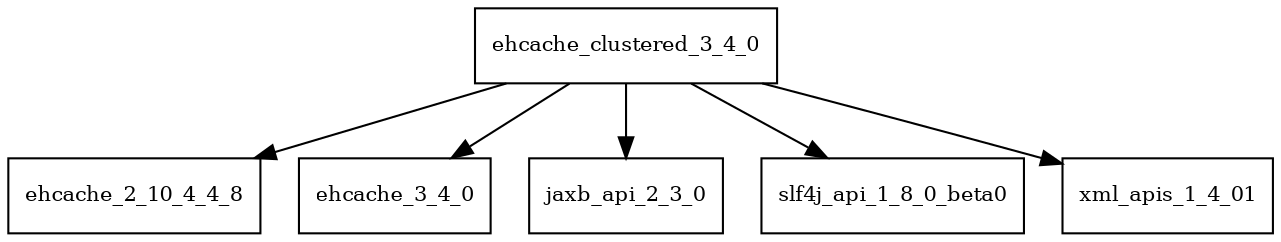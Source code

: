 digraph ehcache_clustered_3_4_0_dependencies {
  node [shape = box, fontsize=10.0];
  ehcache_clustered_3_4_0 -> ehcache_2_10_4_4_8;
  ehcache_clustered_3_4_0 -> ehcache_3_4_0;
  ehcache_clustered_3_4_0 -> jaxb_api_2_3_0;
  ehcache_clustered_3_4_0 -> slf4j_api_1_8_0_beta0;
  ehcache_clustered_3_4_0 -> xml_apis_1_4_01;
}
